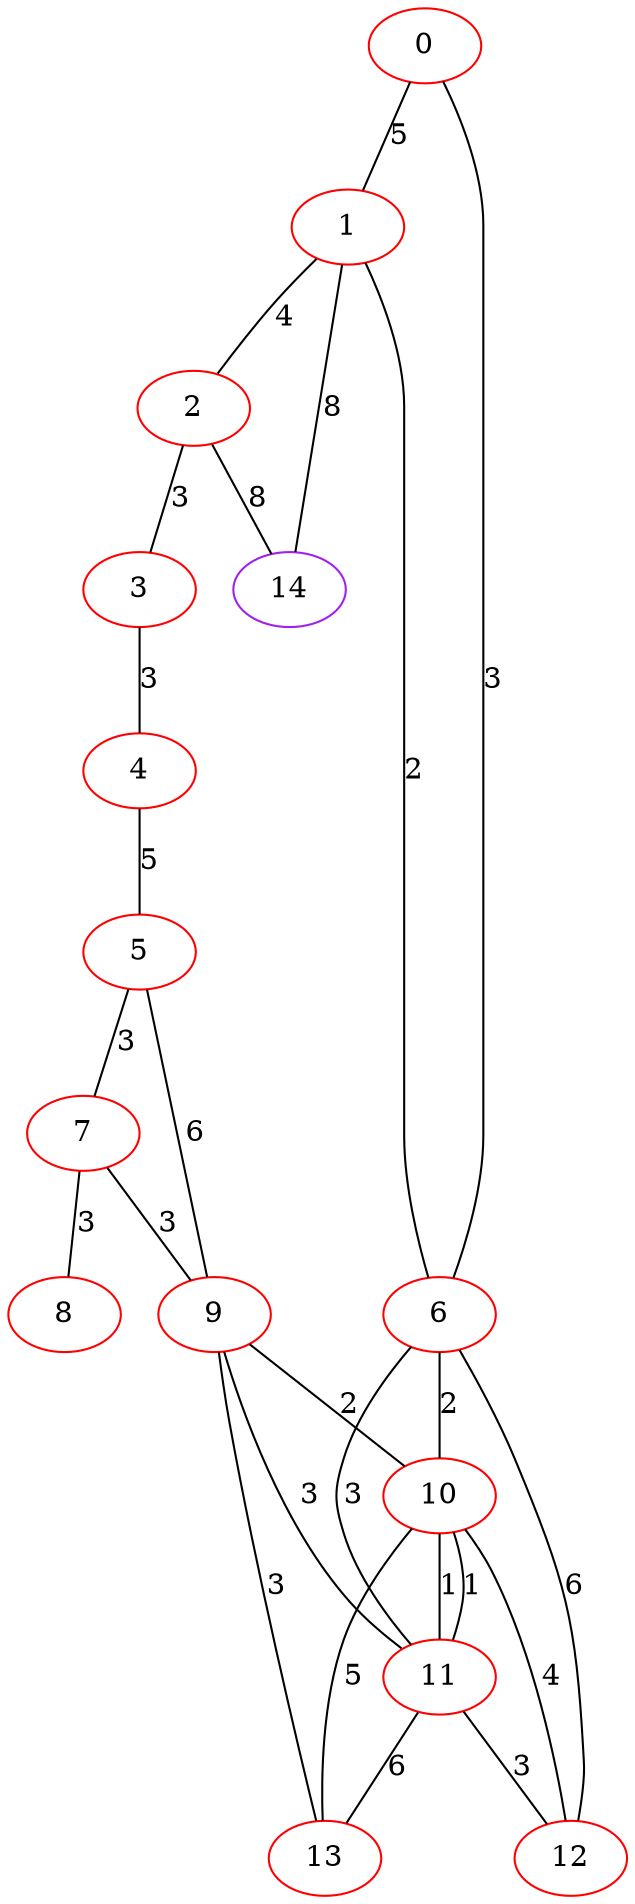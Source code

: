 graph "" {
0 [color=red, weight=1];
1 [color=red, weight=1];
2 [color=red, weight=1];
3 [color=red, weight=1];
4 [color=red, weight=1];
5 [color=red, weight=1];
6 [color=red, weight=1];
7 [color=red, weight=1];
8 [color=red, weight=1];
9 [color=red, weight=1];
10 [color=red, weight=1];
11 [color=red, weight=1];
12 [color=red, weight=1];
13 [color=red, weight=1];
14 [color=purple, weight=4];
0 -- 1  [key=0, label=5];
0 -- 6  [key=0, label=3];
1 -- 2  [key=0, label=4];
1 -- 14  [key=0, label=8];
1 -- 6  [key=0, label=2];
2 -- 3  [key=0, label=3];
2 -- 14  [key=0, label=8];
3 -- 4  [key=0, label=3];
4 -- 5  [key=0, label=5];
5 -- 9  [key=0, label=6];
5 -- 7  [key=0, label=3];
6 -- 10  [key=0, label=2];
6 -- 11  [key=0, label=3];
6 -- 12  [key=0, label=6];
7 -- 8  [key=0, label=3];
7 -- 9  [key=0, label=3];
9 -- 10  [key=0, label=2];
9 -- 11  [key=0, label=3];
9 -- 13  [key=0, label=3];
10 -- 11  [key=0, label=1];
10 -- 11  [key=1, label=1];
10 -- 12  [key=0, label=4];
10 -- 13  [key=0, label=5];
11 -- 12  [key=0, label=3];
11 -- 13  [key=0, label=6];
}
